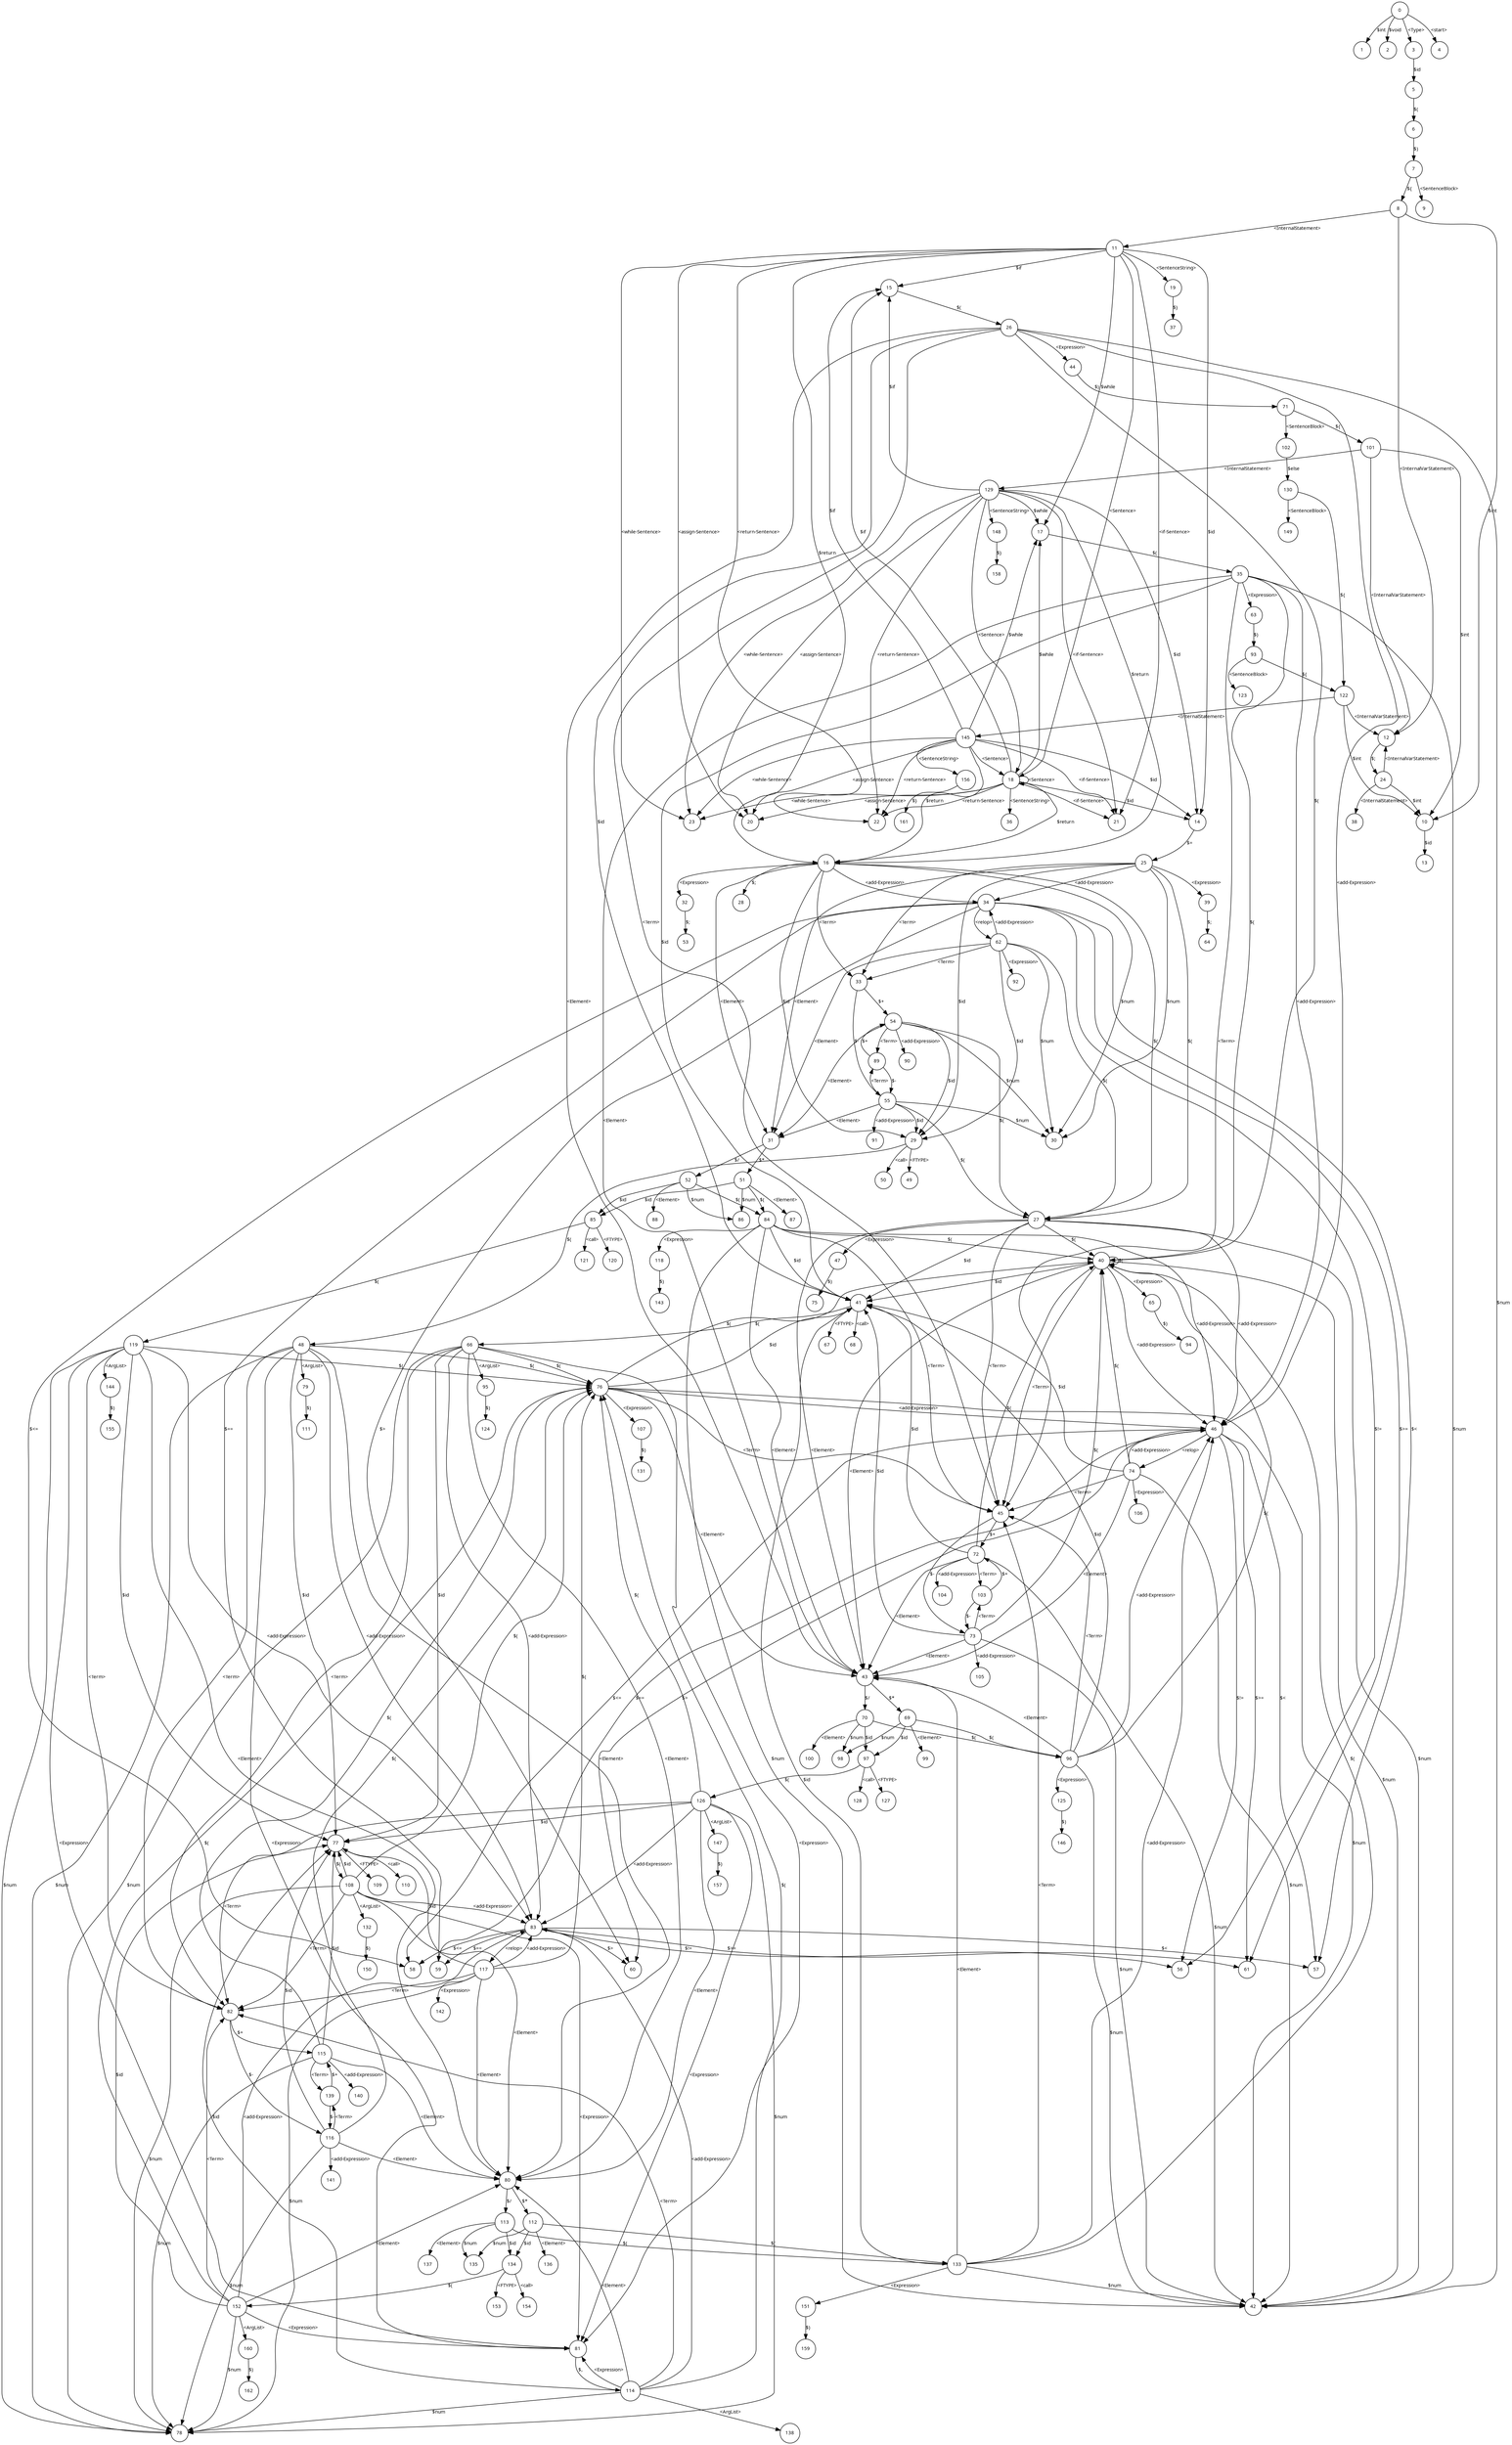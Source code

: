 digraph dfa{
size = " 50, 50"; 
fontname = "Microsoft YaHei";
fontsize = 10; 
node [shape = circle, fontname = "Microsfot YaHei", fontsize = 10];
edge [fontname = "Microsoft YaHei", fontsize = 10];
0;
1;
2;
3;
4;
5;
6;
7;
8;
9;
10;
11;
12;
13;
14;
15;
16;
17;
18;
19;
20;
21;
22;
23;
24;
25;
26;
27;
28;
29;
30;
31;
32;
33;
34;
35;
36;
37;
38;
39;
40;
41;
42;
43;
44;
45;
46;
47;
48;
49;
50;
51;
52;
53;
54;
55;
56;
57;
58;
59;
60;
61;
62;
63;
64;
65;
66;
67;
68;
69;
70;
71;
72;
73;
74;
75;
76;
77;
78;
79;
80;
81;
82;
83;
84;
85;
86;
87;
88;
89;
90;
91;
92;
93;
94;
95;
96;
97;
98;
99;
100;
101;
102;
103;
104;
105;
106;
107;
108;
109;
110;
111;
112;
113;
114;
115;
116;
117;
118;
119;
120;
121;
122;
123;
124;
125;
126;
127;
128;
129;
130;
131;
132;
133;
134;
135;
136;
137;
138;
139;
140;
141;
142;
143;
144;
145;
146;
147;
148;
149;
150;
151;
152;
153;
154;
155;
156;
157;
158;
159;
160;
161;
162;
0 -> 1[label = "$int" ]; 
0 -> 2[label = "$void" ]; 
3 -> 5[label = "$id" ]; 
5 -> 6[label = "$(" ]; 
6 -> 7[label = "$)" ]; 
7 -> 8[label = "${" ]; 
8 -> 10[label = "$int" ]; 
10 -> 13[label = "$id" ]; 
11 -> 15[label = "$if" ]; 
11 -> 17[label = "$while" ]; 
11 -> 16[label = "$return" ]; 
11 -> 14[label = "$id" ]; 
12 -> 24[label = "$;" ]; 
14 -> 25[label = "$=" ]; 
15 -> 26[label = "$(" ]; 
16 -> 28[label = "$;" ]; 
16 -> 30[label = "$num" ]; 
16 -> 27[label = "$(" ]; 
16 -> 29[label = "$id" ]; 
17 -> 35[label = "$(" ]; 
18 -> 15[label = "$if" ]; 
18 -> 17[label = "$while" ]; 
18 -> 16[label = "$return" ]; 
18 -> 14[label = "$id" ]; 
19 -> 37[label = "$}" ]; 
24 -> 10[label = "$int" ]; 
25 -> 30[label = "$num" ]; 
25 -> 27[label = "$(" ]; 
25 -> 29[label = "$id" ]; 
26 -> 42[label = "$num" ]; 
26 -> 40[label = "$(" ]; 
26 -> 41[label = "$id" ]; 
27 -> 42[label = "$num" ]; 
27 -> 40[label = "$(" ]; 
27 -> 41[label = "$id" ]; 
29 -> 48[label = "$(" ]; 
31 -> 51[label = "$*" ]; 
31 -> 52[label = "$/" ]; 
32 -> 53[label = "$;" ]; 
33 -> 54[label = "$+" ]; 
33 -> 55[label = "$-" ]; 
34 -> 59[label = "$==" ]; 
34 -> 60[label = "$>" ]; 
34 -> 57[label = "$<" ]; 
34 -> 58[label = "$<=" ]; 
34 -> 56[label = "$!=" ]; 
34 -> 61[label = "$>=" ]; 
35 -> 42[label = "$num" ]; 
35 -> 40[label = "$(" ]; 
35 -> 41[label = "$id" ]; 
39 -> 64[label = "$;" ]; 
40 -> 42[label = "$num" ]; 
40 -> 40[label = "$(" ]; 
40 -> 41[label = "$id" ]; 
41 -> 66[label = "$(" ]; 
43 -> 69[label = "$*" ]; 
43 -> 70[label = "$/" ]; 
44 -> 71[label = "$)" ]; 
45 -> 72[label = "$+" ]; 
45 -> 73[label = "$-" ]; 
46 -> 59[label = "$==" ]; 
46 -> 60[label = "$>" ]; 
46 -> 57[label = "$<" ]; 
46 -> 58[label = "$<=" ]; 
46 -> 56[label = "$!=" ]; 
46 -> 61[label = "$>=" ]; 
47 -> 75[label = "$)" ]; 
48 -> 78[label = "$num" ]; 
48 -> 76[label = "$(" ]; 
48 -> 77[label = "$id" ]; 
51 -> 86[label = "$num" ]; 
51 -> 84[label = "$(" ]; 
51 -> 85[label = "$id" ]; 
52 -> 86[label = "$num" ]; 
52 -> 84[label = "$(" ]; 
52 -> 85[label = "$id" ]; 
54 -> 30[label = "$num" ]; 
54 -> 27[label = "$(" ]; 
54 -> 29[label = "$id" ]; 
55 -> 30[label = "$num" ]; 
55 -> 27[label = "$(" ]; 
55 -> 29[label = "$id" ]; 
62 -> 30[label = "$num" ]; 
62 -> 27[label = "$(" ]; 
62 -> 29[label = "$id" ]; 
63 -> 93[label = "$)" ]; 
65 -> 94[label = "$)" ]; 
66 -> 78[label = "$num" ]; 
66 -> 76[label = "$(" ]; 
66 -> 77[label = "$id" ]; 
69 -> 98[label = "$num" ]; 
69 -> 96[label = "$(" ]; 
69 -> 97[label = "$id" ]; 
70 -> 98[label = "$num" ]; 
70 -> 96[label = "$(" ]; 
70 -> 97[label = "$id" ]; 
71 -> 101[label = "${" ]; 
72 -> 42[label = "$num" ]; 
72 -> 40[label = "$(" ]; 
72 -> 41[label = "$id" ]; 
73 -> 42[label = "$num" ]; 
73 -> 40[label = "$(" ]; 
73 -> 41[label = "$id" ]; 
74 -> 42[label = "$num" ]; 
74 -> 40[label = "$(" ]; 
74 -> 41[label = "$id" ]; 
76 -> 42[label = "$num" ]; 
76 -> 40[label = "$(" ]; 
76 -> 41[label = "$id" ]; 
77 -> 108[label = "$(" ]; 
79 -> 111[label = "$)" ]; 
80 -> 112[label = "$*" ]; 
80 -> 113[label = "$/" ]; 
81 -> 114[label = "$," ]; 
82 -> 115[label = "$+" ]; 
82 -> 116[label = "$-" ]; 
83 -> 59[label = "$==" ]; 
83 -> 60[label = "$>" ]; 
83 -> 57[label = "$<" ]; 
83 -> 58[label = "$<=" ]; 
83 -> 56[label = "$!=" ]; 
83 -> 61[label = "$>=" ]; 
84 -> 42[label = "$num" ]; 
84 -> 40[label = "$(" ]; 
84 -> 41[label = "$id" ]; 
85 -> 119[label = "$(" ]; 
89 -> 54[label = "$+" ]; 
89 -> 55[label = "$-" ]; 
93 -> 122[label = "${" ]; 
95 -> 124[label = "$)" ]; 
96 -> 42[label = "$num" ]; 
96 -> 40[label = "$(" ]; 
96 -> 41[label = "$id" ]; 
97 -> 126[label = "$(" ]; 
101 -> 10[label = "$int" ]; 
102 -> 130[label = "$else" ]; 
103 -> 72[label = "$+" ]; 
103 -> 73[label = "$-" ]; 
107 -> 131[label = "$)" ]; 
108 -> 78[label = "$num" ]; 
108 -> 76[label = "$(" ]; 
108 -> 77[label = "$id" ]; 
112 -> 135[label = "$num" ]; 
112 -> 133[label = "$(" ]; 
112 -> 134[label = "$id" ]; 
113 -> 135[label = "$num" ]; 
113 -> 133[label = "$(" ]; 
113 -> 134[label = "$id" ]; 
114 -> 78[label = "$num" ]; 
114 -> 76[label = "$(" ]; 
114 -> 77[label = "$id" ]; 
115 -> 78[label = "$num" ]; 
115 -> 76[label = "$(" ]; 
115 -> 77[label = "$id" ]; 
116 -> 78[label = "$num" ]; 
116 -> 76[label = "$(" ]; 
116 -> 77[label = "$id" ]; 
117 -> 78[label = "$num" ]; 
117 -> 76[label = "$(" ]; 
117 -> 77[label = "$id" ]; 
118 -> 143[label = "$)" ]; 
119 -> 78[label = "$num" ]; 
119 -> 76[label = "$(" ]; 
119 -> 77[label = "$id" ]; 
122 -> 10[label = "$int" ]; 
125 -> 146[label = "$)" ]; 
126 -> 78[label = "$num" ]; 
126 -> 76[label = "$(" ]; 
126 -> 77[label = "$id" ]; 
129 -> 15[label = "$if" ]; 
129 -> 17[label = "$while" ]; 
129 -> 16[label = "$return" ]; 
129 -> 14[label = "$id" ]; 
130 -> 122[label = "${" ]; 
132 -> 150[label = "$)" ]; 
133 -> 42[label = "$num" ]; 
133 -> 40[label = "$(" ]; 
133 -> 41[label = "$id" ]; 
134 -> 152[label = "$(" ]; 
139 -> 115[label = "$+" ]; 
139 -> 116[label = "$-" ]; 
144 -> 155[label = "$)" ]; 
145 -> 15[label = "$if" ]; 
145 -> 17[label = "$while" ]; 
145 -> 16[label = "$return" ]; 
145 -> 14[label = "$id" ]; 
147 -> 157[label = "$)" ]; 
148 -> 158[label = "$}" ]; 
151 -> 159[label = "$)" ]; 
152 -> 78[label = "$num" ]; 
152 -> 76[label = "$(" ]; 
152 -> 77[label = "$id" ]; 
156 -> 161[label = "$}" ]; 
160 -> 162[label = "$)" ]; 
0 -> 3[label = "<Type>" ]; 
0 -> 4[label = "<start>" ]; 
7 -> 9[label = "<SentenceBlock>" ]; 
8 -> 11[label = "<InternalStatement>" ]; 
8 -> 12[label = "<InternalVarStatement>" ]; 
11 -> 18[label = "<Sentence>" ]; 
11 -> 19[label = "<SentenceString>" ]; 
11 -> 20[label = "<assign-Sentence>" ]; 
11 -> 21[label = "<if-Sentence>" ]; 
11 -> 22[label = "<return-Sentence>" ]; 
11 -> 23[label = "<while-Sentence>" ]; 
16 -> 31[label = "<Element>" ]; 
16 -> 32[label = "<Expression>" ]; 
16 -> 33[label = "<Term>" ]; 
16 -> 34[label = "<add-Expression>" ]; 
18 -> 18[label = "<Sentence>" ]; 
18 -> 36[label = "<SentenceString>" ]; 
18 -> 20[label = "<assign-Sentence>" ]; 
18 -> 21[label = "<if-Sentence>" ]; 
18 -> 22[label = "<return-Sentence>" ]; 
18 -> 23[label = "<while-Sentence>" ]; 
24 -> 38[label = "<InternalStatement>" ]; 
24 -> 12[label = "<InternalVarStatement>" ]; 
25 -> 31[label = "<Element>" ]; 
25 -> 39[label = "<Expression>" ]; 
25 -> 33[label = "<Term>" ]; 
25 -> 34[label = "<add-Expression>" ]; 
26 -> 43[label = "<Element>" ]; 
26 -> 44[label = "<Expression>" ]; 
26 -> 45[label = "<Term>" ]; 
26 -> 46[label = "<add-Expression>" ]; 
27 -> 43[label = "<Element>" ]; 
27 -> 47[label = "<Expression>" ]; 
27 -> 45[label = "<Term>" ]; 
27 -> 46[label = "<add-Expression>" ]; 
29 -> 49[label = "<FTYPE>" ]; 
29 -> 50[label = "<call>" ]; 
34 -> 62[label = "<relop>" ]; 
35 -> 43[label = "<Element>" ]; 
35 -> 63[label = "<Expression>" ]; 
35 -> 45[label = "<Term>" ]; 
35 -> 46[label = "<add-Expression>" ]; 
40 -> 43[label = "<Element>" ]; 
40 -> 65[label = "<Expression>" ]; 
40 -> 45[label = "<Term>" ]; 
40 -> 46[label = "<add-Expression>" ]; 
41 -> 67[label = "<FTYPE>" ]; 
41 -> 68[label = "<call>" ]; 
46 -> 74[label = "<relop>" ]; 
48 -> 79[label = "<ArgList>" ]; 
48 -> 80[label = "<Element>" ]; 
48 -> 81[label = "<Expression>" ]; 
48 -> 82[label = "<Term>" ]; 
48 -> 83[label = "<add-Expression>" ]; 
51 -> 87[label = "<Element>" ]; 
52 -> 88[label = "<Element>" ]; 
54 -> 31[label = "<Element>" ]; 
54 -> 89[label = "<Term>" ]; 
54 -> 90[label = "<add-Expression>" ]; 
55 -> 31[label = "<Element>" ]; 
55 -> 89[label = "<Term>" ]; 
55 -> 91[label = "<add-Expression>" ]; 
62 -> 31[label = "<Element>" ]; 
62 -> 92[label = "<Expression>" ]; 
62 -> 33[label = "<Term>" ]; 
62 -> 34[label = "<add-Expression>" ]; 
66 -> 95[label = "<ArgList>" ]; 
66 -> 80[label = "<Element>" ]; 
66 -> 81[label = "<Expression>" ]; 
66 -> 82[label = "<Term>" ]; 
66 -> 83[label = "<add-Expression>" ]; 
69 -> 99[label = "<Element>" ]; 
70 -> 100[label = "<Element>" ]; 
71 -> 102[label = "<SentenceBlock>" ]; 
72 -> 43[label = "<Element>" ]; 
72 -> 103[label = "<Term>" ]; 
72 -> 104[label = "<add-Expression>" ]; 
73 -> 43[label = "<Element>" ]; 
73 -> 103[label = "<Term>" ]; 
73 -> 105[label = "<add-Expression>" ]; 
74 -> 43[label = "<Element>" ]; 
74 -> 106[label = "<Expression>" ]; 
74 -> 45[label = "<Term>" ]; 
74 -> 46[label = "<add-Expression>" ]; 
76 -> 43[label = "<Element>" ]; 
76 -> 107[label = "<Expression>" ]; 
76 -> 45[label = "<Term>" ]; 
76 -> 46[label = "<add-Expression>" ]; 
77 -> 109[label = "<FTYPE>" ]; 
77 -> 110[label = "<call>" ]; 
83 -> 117[label = "<relop>" ]; 
84 -> 43[label = "<Element>" ]; 
84 -> 118[label = "<Expression>" ]; 
84 -> 45[label = "<Term>" ]; 
84 -> 46[label = "<add-Expression>" ]; 
85 -> 120[label = "<FTYPE>" ]; 
85 -> 121[label = "<call>" ]; 
93 -> 123[label = "<SentenceBlock>" ]; 
96 -> 43[label = "<Element>" ]; 
96 -> 125[label = "<Expression>" ]; 
96 -> 45[label = "<Term>" ]; 
96 -> 46[label = "<add-Expression>" ]; 
97 -> 127[label = "<FTYPE>" ]; 
97 -> 128[label = "<call>" ]; 
101 -> 129[label = "<InternalStatement>" ]; 
101 -> 12[label = "<InternalVarStatement>" ]; 
108 -> 132[label = "<ArgList>" ]; 
108 -> 80[label = "<Element>" ]; 
108 -> 81[label = "<Expression>" ]; 
108 -> 82[label = "<Term>" ]; 
108 -> 83[label = "<add-Expression>" ]; 
112 -> 136[label = "<Element>" ]; 
113 -> 137[label = "<Element>" ]; 
114 -> 138[label = "<ArgList>" ]; 
114 -> 80[label = "<Element>" ]; 
114 -> 81[label = "<Expression>" ]; 
114 -> 82[label = "<Term>" ]; 
114 -> 83[label = "<add-Expression>" ]; 
115 -> 80[label = "<Element>" ]; 
115 -> 139[label = "<Term>" ]; 
115 -> 140[label = "<add-Expression>" ]; 
116 -> 80[label = "<Element>" ]; 
116 -> 139[label = "<Term>" ]; 
116 -> 141[label = "<add-Expression>" ]; 
117 -> 80[label = "<Element>" ]; 
117 -> 142[label = "<Expression>" ]; 
117 -> 82[label = "<Term>" ]; 
117 -> 83[label = "<add-Expression>" ]; 
119 -> 144[label = "<ArgList>" ]; 
119 -> 80[label = "<Element>" ]; 
119 -> 81[label = "<Expression>" ]; 
119 -> 82[label = "<Term>" ]; 
119 -> 83[label = "<add-Expression>" ]; 
122 -> 145[label = "<InternalStatement>" ]; 
122 -> 12[label = "<InternalVarStatement>" ]; 
126 -> 147[label = "<ArgList>" ]; 
126 -> 80[label = "<Element>" ]; 
126 -> 81[label = "<Expression>" ]; 
126 -> 82[label = "<Term>" ]; 
126 -> 83[label = "<add-Expression>" ]; 
129 -> 18[label = "<Sentence>" ]; 
129 -> 148[label = "<SentenceString>" ]; 
129 -> 20[label = "<assign-Sentence>" ]; 
129 -> 21[label = "<if-Sentence>" ]; 
129 -> 22[label = "<return-Sentence>" ]; 
129 -> 23[label = "<while-Sentence>" ]; 
130 -> 149[label = "<SentenceBlock>" ]; 
133 -> 43[label = "<Element>" ]; 
133 -> 151[label = "<Expression>" ]; 
133 -> 45[label = "<Term>" ]; 
133 -> 46[label = "<add-Expression>" ]; 
134 -> 153[label = "<FTYPE>" ]; 
134 -> 154[label = "<call>" ]; 
145 -> 18[label = "<Sentence>" ]; 
145 -> 156[label = "<SentenceString>" ]; 
145 -> 20[label = "<assign-Sentence>" ]; 
145 -> 21[label = "<if-Sentence>" ]; 
145 -> 22[label = "<return-Sentence>" ]; 
145 -> 23[label = "<while-Sentence>" ]; 
152 -> 160[label = "<ArgList>" ]; 
152 -> 80[label = "<Element>" ]; 
152 -> 81[label = "<Expression>" ]; 
152 -> 82[label = "<Term>" ]; 
152 -> 83[label = "<add-Expression>" ]; 
}
